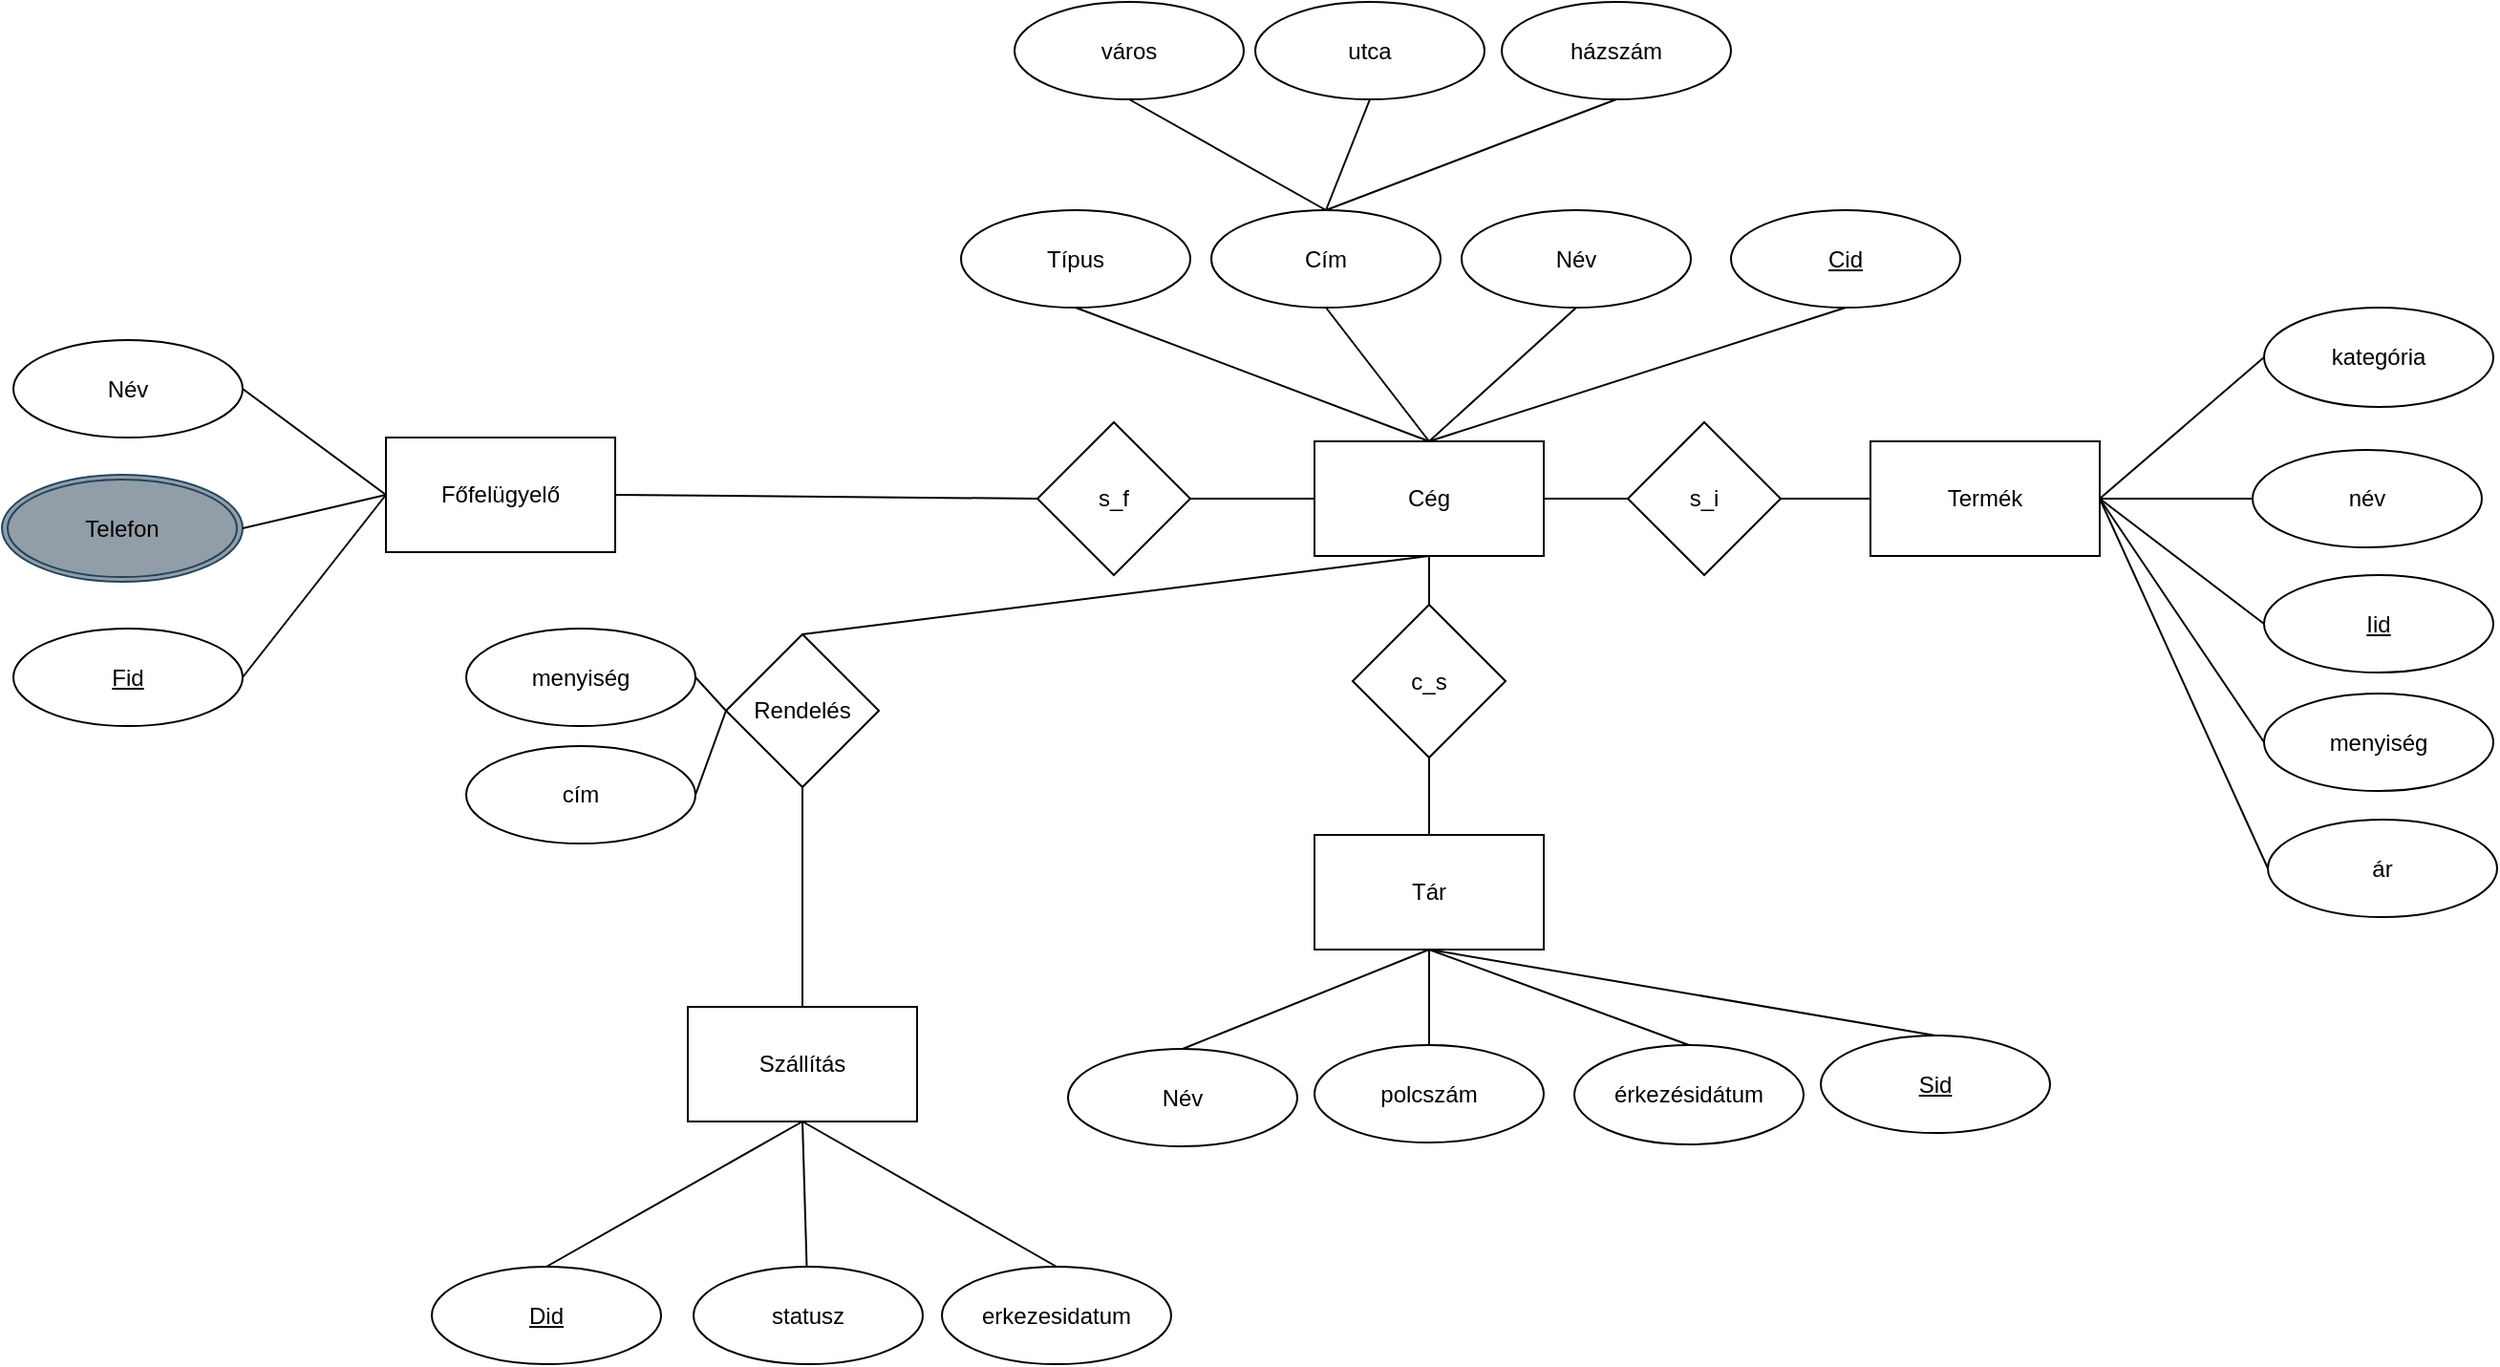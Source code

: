 <mxfile version="27.0.3">
  <diagram name="Page-1" id="25buBSfRVbLmozTASeky">
    <mxGraphModel dx="1166" dy="976" grid="0" gridSize="10" guides="1" tooltips="1" connect="1" arrows="1" fold="1" page="0" pageScale="1" pageWidth="4681" pageHeight="3300" math="0" shadow="0">
      <root>
        <mxCell id="0" />
        <mxCell id="1" parent="0" />
        <mxCell id="w4t-J_91MO3C1HGHpQgH-26" value="Telefon" style="ellipse;whiteSpace=wrap;html=1;fillColor=#929EA7;strokeColor=#23445d;" vertex="1" parent="1">
          <mxGeometry x="-494" y="165.5" width="126" height="56" as="geometry" />
        </mxCell>
        <mxCell id="w4t-J_91MO3C1HGHpQgH-1" value="&lt;div&gt;Cég&lt;/div&gt;" style="rounded=0;whiteSpace=wrap;html=1;" vertex="1" parent="1">
          <mxGeometry x="193" y="148" width="120" height="60" as="geometry" />
        </mxCell>
        <mxCell id="w4t-J_91MO3C1HGHpQgH-2" value="Típus" style="ellipse;whiteSpace=wrap;html=1;" vertex="1" parent="1">
          <mxGeometry x="8" y="27" width="120" height="51" as="geometry" />
        </mxCell>
        <mxCell id="w4t-J_91MO3C1HGHpQgH-3" value="Név" style="ellipse;whiteSpace=wrap;html=1;" vertex="1" parent="1">
          <mxGeometry x="270" y="27" width="120" height="51" as="geometry" />
        </mxCell>
        <mxCell id="w4t-J_91MO3C1HGHpQgH-4" value="Cím" style="ellipse;whiteSpace=wrap;html=1;" vertex="1" parent="1">
          <mxGeometry x="139" y="27" width="120" height="51" as="geometry" />
        </mxCell>
        <mxCell id="w4t-J_91MO3C1HGHpQgH-5" value="város" style="ellipse;whiteSpace=wrap;html=1;" vertex="1" parent="1">
          <mxGeometry x="36" y="-82" width="120" height="51" as="geometry" />
        </mxCell>
        <mxCell id="w4t-J_91MO3C1HGHpQgH-6" value="utca" style="ellipse;whiteSpace=wrap;html=1;" vertex="1" parent="1">
          <mxGeometry x="162" y="-82" width="120" height="51" as="geometry" />
        </mxCell>
        <mxCell id="w4t-J_91MO3C1HGHpQgH-7" value="házszám" style="ellipse;whiteSpace=wrap;html=1;" vertex="1" parent="1">
          <mxGeometry x="291" y="-82" width="120" height="51" as="geometry" />
        </mxCell>
        <mxCell id="w4t-J_91MO3C1HGHpQgH-8" value="&lt;u&gt;Cid&lt;/u&gt;" style="ellipse;whiteSpace=wrap;html=1;" vertex="1" parent="1">
          <mxGeometry x="411" y="27" width="120" height="51" as="geometry" />
        </mxCell>
        <mxCell id="w4t-J_91MO3C1HGHpQgH-9" value="" style="endArrow=none;html=1;rounded=0;fontSize=12;startSize=8;endSize=8;curved=1;entryX=0.5;entryY=1;entryDx=0;entryDy=0;exitX=0.5;exitY=0;exitDx=0;exitDy=0;" edge="1" parent="1" source="w4t-J_91MO3C1HGHpQgH-1" target="w4t-J_91MO3C1HGHpQgH-8">
          <mxGeometry width="50" height="50" relative="1" as="geometry">
            <mxPoint x="318" y="225" as="sourcePoint" />
            <mxPoint x="368" y="175" as="targetPoint" />
          </mxGeometry>
        </mxCell>
        <mxCell id="w4t-J_91MO3C1HGHpQgH-10" value="" style="endArrow=none;html=1;rounded=0;fontSize=12;startSize=8;endSize=8;curved=1;entryX=0.5;entryY=1;entryDx=0;entryDy=0;exitX=0.5;exitY=0;exitDx=0;exitDy=0;" edge="1" parent="1" source="w4t-J_91MO3C1HGHpQgH-1" target="w4t-J_91MO3C1HGHpQgH-3">
          <mxGeometry width="50" height="50" relative="1" as="geometry">
            <mxPoint x="263" y="158" as="sourcePoint" />
            <mxPoint x="481" y="88" as="targetPoint" />
          </mxGeometry>
        </mxCell>
        <mxCell id="w4t-J_91MO3C1HGHpQgH-12" value="" style="endArrow=none;html=1;rounded=0;fontSize=12;startSize=8;endSize=8;curved=1;entryX=0.5;entryY=1;entryDx=0;entryDy=0;exitX=0.5;exitY=0;exitDx=0;exitDy=0;" edge="1" parent="1" source="w4t-J_91MO3C1HGHpQgH-1" target="w4t-J_91MO3C1HGHpQgH-4">
          <mxGeometry width="50" height="50" relative="1" as="geometry">
            <mxPoint x="273" y="168" as="sourcePoint" />
            <mxPoint x="491" y="98" as="targetPoint" />
          </mxGeometry>
        </mxCell>
        <mxCell id="w4t-J_91MO3C1HGHpQgH-13" value="" style="endArrow=none;html=1;rounded=0;fontSize=12;startSize=8;endSize=8;curved=1;entryX=0.5;entryY=1;entryDx=0;entryDy=0;exitX=0.5;exitY=0;exitDx=0;exitDy=0;" edge="1" parent="1" source="w4t-J_91MO3C1HGHpQgH-1" target="w4t-J_91MO3C1HGHpQgH-2">
          <mxGeometry width="50" height="50" relative="1" as="geometry">
            <mxPoint x="283" y="178" as="sourcePoint" />
            <mxPoint x="501" y="108" as="targetPoint" />
          </mxGeometry>
        </mxCell>
        <mxCell id="w4t-J_91MO3C1HGHpQgH-14" value="" style="endArrow=none;html=1;rounded=0;fontSize=12;startSize=8;endSize=8;curved=1;entryX=0.5;entryY=1;entryDx=0;entryDy=0;exitX=0.5;exitY=0;exitDx=0;exitDy=0;" edge="1" parent="1" source="w4t-J_91MO3C1HGHpQgH-4" target="w4t-J_91MO3C1HGHpQgH-7">
          <mxGeometry width="50" height="50" relative="1" as="geometry">
            <mxPoint x="293" y="188" as="sourcePoint" />
            <mxPoint x="511" y="118" as="targetPoint" />
          </mxGeometry>
        </mxCell>
        <mxCell id="w4t-J_91MO3C1HGHpQgH-15" value="" style="endArrow=none;html=1;rounded=0;fontSize=12;startSize=8;endSize=8;curved=1;entryX=0.5;entryY=1;entryDx=0;entryDy=0;exitX=0.5;exitY=0;exitDx=0;exitDy=0;" edge="1" parent="1" source="w4t-J_91MO3C1HGHpQgH-4" target="w4t-J_91MO3C1HGHpQgH-6">
          <mxGeometry width="50" height="50" relative="1" as="geometry">
            <mxPoint x="209" y="37" as="sourcePoint" />
            <mxPoint x="361" y="-21" as="targetPoint" />
          </mxGeometry>
        </mxCell>
        <mxCell id="w4t-J_91MO3C1HGHpQgH-16" value="" style="endArrow=none;html=1;rounded=0;fontSize=12;startSize=8;endSize=8;curved=1;entryX=0.5;entryY=1;entryDx=0;entryDy=0;exitX=0.5;exitY=0;exitDx=0;exitDy=0;" edge="1" parent="1" source="w4t-J_91MO3C1HGHpQgH-4" target="w4t-J_91MO3C1HGHpQgH-5">
          <mxGeometry width="50" height="50" relative="1" as="geometry">
            <mxPoint x="219" y="47" as="sourcePoint" />
            <mxPoint x="371" y="-11" as="targetPoint" />
          </mxGeometry>
        </mxCell>
        <mxCell id="w4t-J_91MO3C1HGHpQgH-17" value="s_f" style="rhombus;whiteSpace=wrap;html=1;" vertex="1" parent="1">
          <mxGeometry x="48" y="138" width="80" height="80" as="geometry" />
        </mxCell>
        <mxCell id="w4t-J_91MO3C1HGHpQgH-18" value="" style="endArrow=none;html=1;rounded=0;fontSize=12;startSize=8;endSize=8;curved=1;entryX=1;entryY=0.5;entryDx=0;entryDy=0;exitX=0;exitY=0.5;exitDx=0;exitDy=0;" edge="1" parent="1" source="w4t-J_91MO3C1HGHpQgH-1" target="w4t-J_91MO3C1HGHpQgH-17">
          <mxGeometry width="50" height="50" relative="1" as="geometry">
            <mxPoint x="30" y="225" as="sourcePoint" />
            <mxPoint x="80" y="175" as="targetPoint" />
          </mxGeometry>
        </mxCell>
        <mxCell id="w4t-J_91MO3C1HGHpQgH-19" value="Főfelügyelő" style="rounded=0;whiteSpace=wrap;html=1;" vertex="1" parent="1">
          <mxGeometry x="-293" y="146" width="120" height="60" as="geometry" />
        </mxCell>
        <mxCell id="w4t-J_91MO3C1HGHpQgH-20" value="" style="endArrow=none;html=1;rounded=0;fontSize=12;startSize=8;endSize=8;curved=1;exitX=1;exitY=0.5;exitDx=0;exitDy=0;entryX=0;entryY=0.5;entryDx=0;entryDy=0;" edge="1" parent="1" source="w4t-J_91MO3C1HGHpQgH-19" target="w4t-J_91MO3C1HGHpQgH-17">
          <mxGeometry width="50" height="50" relative="1" as="geometry">
            <mxPoint x="30" y="225" as="sourcePoint" />
            <mxPoint x="80" y="175" as="targetPoint" />
          </mxGeometry>
        </mxCell>
        <mxCell id="w4t-J_91MO3C1HGHpQgH-23" value="Név" style="ellipse;whiteSpace=wrap;html=1;" vertex="1" parent="1">
          <mxGeometry x="-488" y="95" width="120" height="51" as="geometry" />
        </mxCell>
        <mxCell id="w4t-J_91MO3C1HGHpQgH-24" value="Telefon" style="ellipse;whiteSpace=wrap;html=1;fillColor=#929EA7;strokeColor=#23445d;" vertex="1" parent="1">
          <mxGeometry x="-491" y="168" width="120" height="51" as="geometry" />
        </mxCell>
        <mxCell id="w4t-J_91MO3C1HGHpQgH-27" value="&lt;u&gt;Fid&lt;/u&gt;" style="ellipse;whiteSpace=wrap;html=1;" vertex="1" parent="1">
          <mxGeometry x="-488" y="246" width="120" height="51" as="geometry" />
        </mxCell>
        <mxCell id="w4t-J_91MO3C1HGHpQgH-28" value="" style="endArrow=none;html=1;rounded=0;fontSize=12;startSize=8;endSize=8;curved=1;exitX=1;exitY=0.5;exitDx=0;exitDy=0;entryX=0;entryY=0.5;entryDx=0;entryDy=0;" edge="1" parent="1" source="w4t-J_91MO3C1HGHpQgH-23" target="w4t-J_91MO3C1HGHpQgH-19">
          <mxGeometry width="50" height="50" relative="1" as="geometry">
            <mxPoint x="32" y="188" as="sourcePoint" />
            <mxPoint x="58" y="188" as="targetPoint" />
          </mxGeometry>
        </mxCell>
        <mxCell id="w4t-J_91MO3C1HGHpQgH-29" value="" style="endArrow=none;html=1;rounded=0;fontSize=12;startSize=8;endSize=8;curved=1;exitX=0;exitY=0.5;exitDx=0;exitDy=0;entryX=1;entryY=0.5;entryDx=0;entryDy=0;" edge="1" parent="1" source="w4t-J_91MO3C1HGHpQgH-19" target="w4t-J_91MO3C1HGHpQgH-26">
          <mxGeometry width="50" height="50" relative="1" as="geometry">
            <mxPoint x="-163" y="133" as="sourcePoint" />
            <mxPoint x="-165" y="196" as="targetPoint" />
          </mxGeometry>
        </mxCell>
        <mxCell id="w4t-J_91MO3C1HGHpQgH-30" value="" style="endArrow=none;html=1;rounded=0;fontSize=12;startSize=8;endSize=8;curved=1;exitX=0;exitY=0.5;exitDx=0;exitDy=0;entryX=1;entryY=0.5;entryDx=0;entryDy=0;" edge="1" parent="1" source="w4t-J_91MO3C1HGHpQgH-19" target="w4t-J_91MO3C1HGHpQgH-27">
          <mxGeometry width="50" height="50" relative="1" as="geometry">
            <mxPoint x="-88" y="188" as="sourcePoint" />
            <mxPoint x="-163" y="206" as="targetPoint" />
          </mxGeometry>
        </mxCell>
        <mxCell id="w4t-J_91MO3C1HGHpQgH-55" value="c_s" style="rhombus;whiteSpace=wrap;html=1;" vertex="1" parent="1">
          <mxGeometry x="213" y="233.5" width="80" height="80" as="geometry" />
        </mxCell>
        <mxCell id="w4t-J_91MO3C1HGHpQgH-56" value="" style="endArrow=none;html=1;rounded=0;fontSize=12;startSize=8;endSize=8;curved=1;entryX=0.5;entryY=0;entryDx=0;entryDy=0;exitX=0.5;exitY=1;exitDx=0;exitDy=0;" edge="1" parent="1" target="w4t-J_91MO3C1HGHpQgH-55" source="w4t-J_91MO3C1HGHpQgH-1">
          <mxGeometry width="50" height="50" relative="1" as="geometry">
            <mxPoint x="257" y="210" as="sourcePoint" />
            <mxPoint x="258" y="396" as="targetPoint" />
          </mxGeometry>
        </mxCell>
        <mxCell id="w4t-J_91MO3C1HGHpQgH-57" value="Tár" style="rounded=0;whiteSpace=wrap;html=1;" vertex="1" parent="1">
          <mxGeometry x="193" y="354" width="120" height="60" as="geometry" />
        </mxCell>
        <mxCell id="w4t-J_91MO3C1HGHpQgH-58" value="" style="endArrow=none;html=1;rounded=0;fontSize=12;startSize=8;endSize=8;curved=1;exitX=0.5;exitY=0;exitDx=0;exitDy=0;entryX=0.5;entryY=1;entryDx=0;entryDy=0;" edge="1" parent="1" source="w4t-J_91MO3C1HGHpQgH-57" target="w4t-J_91MO3C1HGHpQgH-55">
          <mxGeometry width="50" height="50" relative="1" as="geometry">
            <mxPoint x="208" y="446" as="sourcePoint" />
            <mxPoint x="258" y="396" as="targetPoint" />
          </mxGeometry>
        </mxCell>
        <mxCell id="w4t-J_91MO3C1HGHpQgH-59" value="Név" style="ellipse;whiteSpace=wrap;html=1;" vertex="1" parent="1">
          <mxGeometry x="64" y="466" width="120" height="51" as="geometry" />
        </mxCell>
        <mxCell id="w4t-J_91MO3C1HGHpQgH-60" value="polcszám" style="ellipse;whiteSpace=wrap;html=1;" vertex="1" parent="1">
          <mxGeometry x="193" y="464" width="120" height="51" as="geometry" />
        </mxCell>
        <mxCell id="w4t-J_91MO3C1HGHpQgH-61" value="&lt;u&gt;Sid&lt;/u&gt;" style="ellipse;whiteSpace=wrap;html=1;" vertex="1" parent="1">
          <mxGeometry x="458" y="459" width="120" height="51" as="geometry" />
        </mxCell>
        <mxCell id="w4t-J_91MO3C1HGHpQgH-62" value="" style="endArrow=none;html=1;rounded=0;fontSize=12;startSize=8;endSize=8;curved=1;exitX=0.5;exitY=0;exitDx=0;exitDy=0;entryX=0.5;entryY=1;entryDx=0;entryDy=0;" edge="1" parent="1" source="w4t-J_91MO3C1HGHpQgH-59" target="w4t-J_91MO3C1HGHpQgH-57">
          <mxGeometry width="50" height="50" relative="1" as="geometry">
            <mxPoint x="210" y="409" as="sourcePoint" />
            <mxPoint x="236" y="409" as="targetPoint" />
          </mxGeometry>
        </mxCell>
        <mxCell id="w4t-J_91MO3C1HGHpQgH-63" value="" style="endArrow=none;html=1;rounded=0;fontSize=12;startSize=8;endSize=8;curved=1;exitX=0.5;exitY=1;exitDx=0;exitDy=0;entryX=0.5;entryY=0;entryDx=0;entryDy=0;" edge="1" parent="1" source="w4t-J_91MO3C1HGHpQgH-57" target="w4t-J_91MO3C1HGHpQgH-60">
          <mxGeometry width="50" height="50" relative="1" as="geometry">
            <mxPoint x="15" y="354" as="sourcePoint" />
            <mxPoint x="5" y="417" as="targetPoint" />
          </mxGeometry>
        </mxCell>
        <mxCell id="w4t-J_91MO3C1HGHpQgH-64" value="" style="endArrow=none;html=1;rounded=0;fontSize=12;startSize=8;endSize=8;curved=1;exitX=0.5;exitY=1;exitDx=0;exitDy=0;entryX=0.5;entryY=0;entryDx=0;entryDy=0;" edge="1" parent="1" source="w4t-J_91MO3C1HGHpQgH-57" target="w4t-J_91MO3C1HGHpQgH-61">
          <mxGeometry width="50" height="50" relative="1" as="geometry">
            <mxPoint x="90" y="409" as="sourcePoint" />
            <mxPoint x="15" y="427" as="targetPoint" />
          </mxGeometry>
        </mxCell>
        <mxCell id="w4t-J_91MO3C1HGHpQgH-66" value="érkezésidátum" style="ellipse;whiteSpace=wrap;html=1;" vertex="1" parent="1">
          <mxGeometry x="329" y="464" width="120" height="52" as="geometry" />
        </mxCell>
        <mxCell id="w4t-J_91MO3C1HGHpQgH-67" value="" style="endArrow=none;html=1;rounded=0;fontSize=12;startSize=8;endSize=8;curved=1;exitX=0.5;exitY=1;exitDx=0;exitDy=0;entryX=0.5;entryY=0;entryDx=0;entryDy=0;" edge="1" parent="1" target="w4t-J_91MO3C1HGHpQgH-66" source="w4t-J_91MO3C1HGHpQgH-57">
          <mxGeometry width="50" height="50" relative="1" as="geometry">
            <mxPoint x="389" y="414" as="sourcePoint" />
            <mxPoint x="141" y="417" as="targetPoint" />
          </mxGeometry>
        </mxCell>
        <mxCell id="w4t-J_91MO3C1HGHpQgH-68" value="s_i" style="rhombus;whiteSpace=wrap;html=1;" vertex="1" parent="1">
          <mxGeometry x="357" y="138" width="80" height="80" as="geometry" />
        </mxCell>
        <mxCell id="w4t-J_91MO3C1HGHpQgH-69" value="" style="endArrow=none;html=1;rounded=0;fontSize=12;startSize=8;endSize=8;curved=1;entryX=0;entryY=0.5;entryDx=0;entryDy=0;exitX=1;exitY=0.5;exitDx=0;exitDy=0;" edge="1" parent="1" target="w4t-J_91MO3C1HGHpQgH-68" source="w4t-J_91MO3C1HGHpQgH-1">
          <mxGeometry width="50" height="50" relative="1" as="geometry">
            <mxPoint x="605" y="119.5" as="sourcePoint" />
            <mxPoint x="610" y="307.5" as="targetPoint" />
          </mxGeometry>
        </mxCell>
        <mxCell id="w4t-J_91MO3C1HGHpQgH-70" value="Termék" style="rounded=0;whiteSpace=wrap;html=1;" vertex="1" parent="1">
          <mxGeometry x="484" y="148" width="120" height="60" as="geometry" />
        </mxCell>
        <mxCell id="w4t-J_91MO3C1HGHpQgH-71" value="" style="endArrow=none;html=1;rounded=0;fontSize=12;startSize=8;endSize=8;curved=1;entryX=1;entryY=0.5;entryDx=0;entryDy=0;exitX=0;exitY=0.5;exitDx=0;exitDy=0;" edge="1" parent="1" source="w4t-J_91MO3C1HGHpQgH-70" target="w4t-J_91MO3C1HGHpQgH-68">
          <mxGeometry width="50" height="50" relative="1" as="geometry">
            <mxPoint x="560" y="357.5" as="sourcePoint" />
            <mxPoint x="610" y="307.5" as="targetPoint" />
          </mxGeometry>
        </mxCell>
        <mxCell id="w4t-J_91MO3C1HGHpQgH-72" value="név" style="ellipse;whiteSpace=wrap;html=1;" vertex="1" parent="1">
          <mxGeometry x="684" y="152.5" width="120" height="51" as="geometry" />
        </mxCell>
        <mxCell id="w4t-J_91MO3C1HGHpQgH-73" value="&lt;u&gt;Iid&lt;/u&gt;" style="ellipse;whiteSpace=wrap;html=1;" vertex="1" parent="1">
          <mxGeometry x="690" y="218" width="120" height="51" as="geometry" />
        </mxCell>
        <mxCell id="w4t-J_91MO3C1HGHpQgH-74" value="" style="endArrow=none;html=1;rounded=0;fontSize=12;startSize=8;endSize=8;curved=1;exitX=0;exitY=0.5;exitDx=0;exitDy=0;entryX=1;entryY=0.5;entryDx=0;entryDy=0;" edge="1" parent="1" target="w4t-J_91MO3C1HGHpQgH-70" source="w4t-J_91MO3C1HGHpQgH-81">
          <mxGeometry width="50" height="50" relative="1" as="geometry">
            <mxPoint x="476" y="377.5" as="sourcePoint" />
            <mxPoint x="588" y="320.5" as="targetPoint" />
          </mxGeometry>
        </mxCell>
        <mxCell id="w4t-J_91MO3C1HGHpQgH-75" value="" style="endArrow=none;html=1;rounded=0;fontSize=12;startSize=8;endSize=8;curved=1;exitX=1;exitY=0.5;exitDx=0;exitDy=0;entryX=0;entryY=0.5;entryDx=0;entryDy=0;" edge="1" parent="1" source="w4t-J_91MO3C1HGHpQgH-70" target="w4t-J_91MO3C1HGHpQgH-72">
          <mxGeometry width="50" height="50" relative="1" as="geometry">
            <mxPoint x="367" y="265.5" as="sourcePoint" />
            <mxPoint x="357" y="328.5" as="targetPoint" />
          </mxGeometry>
        </mxCell>
        <mxCell id="w4t-J_91MO3C1HGHpQgH-76" value="" style="endArrow=none;html=1;rounded=0;fontSize=12;startSize=8;endSize=8;curved=1;exitX=1;exitY=0.5;exitDx=0;exitDy=0;entryX=0;entryY=0.5;entryDx=0;entryDy=0;" edge="1" parent="1" source="w4t-J_91MO3C1HGHpQgH-70" target="w4t-J_91MO3C1HGHpQgH-73">
          <mxGeometry width="50" height="50" relative="1" as="geometry">
            <mxPoint x="442" y="320.5" as="sourcePoint" />
            <mxPoint x="367" y="338.5" as="targetPoint" />
          </mxGeometry>
        </mxCell>
        <mxCell id="w4t-J_91MO3C1HGHpQgH-77" value="kategória" style="ellipse;whiteSpace=wrap;html=1;" vertex="1" parent="1">
          <mxGeometry x="690" y="78" width="120" height="52" as="geometry" />
        </mxCell>
        <mxCell id="w4t-J_91MO3C1HGHpQgH-78" value="" style="endArrow=none;html=1;rounded=0;fontSize=12;startSize=8;endSize=8;curved=1;exitX=1;exitY=0.5;exitDx=0;exitDy=0;entryX=0;entryY=0.5;entryDx=0;entryDy=0;" edge="1" parent="1" source="w4t-J_91MO3C1HGHpQgH-70" target="w4t-J_91MO3C1HGHpQgH-77">
          <mxGeometry width="50" height="50" relative="1" as="geometry">
            <mxPoint x="741" y="325.5" as="sourcePoint" />
            <mxPoint x="493" y="328.5" as="targetPoint" />
          </mxGeometry>
        </mxCell>
        <mxCell id="w4t-J_91MO3C1HGHpQgH-81" value="menyiség" style="ellipse;whiteSpace=wrap;html=1;" vertex="1" parent="1">
          <mxGeometry x="690" y="280" width="120" height="51" as="geometry" />
        </mxCell>
        <mxCell id="w4t-J_91MO3C1HGHpQgH-82" value="" style="endArrow=none;html=1;rounded=0;fontSize=12;startSize=8;endSize=8;curved=1;exitX=0;exitY=0.5;exitDx=0;exitDy=0;entryX=1;entryY=0.5;entryDx=0;entryDy=0;" edge="1" parent="1" source="w4t-J_91MO3C1HGHpQgH-83" target="w4t-J_91MO3C1HGHpQgH-70">
          <mxGeometry width="50" height="50" relative="1" as="geometry">
            <mxPoint x="478" y="443.5" as="sourcePoint" />
            <mxPoint x="606" y="244" as="targetPoint" />
          </mxGeometry>
        </mxCell>
        <mxCell id="w4t-J_91MO3C1HGHpQgH-83" value="ár" style="ellipse;whiteSpace=wrap;html=1;" vertex="1" parent="1">
          <mxGeometry x="692" y="346" width="120" height="51" as="geometry" />
        </mxCell>
        <mxCell id="w4t-J_91MO3C1HGHpQgH-84" value="Rendelés" style="rhombus;whiteSpace=wrap;html=1;" vertex="1" parent="1">
          <mxGeometry x="-115" y="249" width="80" height="80" as="geometry" />
        </mxCell>
        <mxCell id="w4t-J_91MO3C1HGHpQgH-85" value="" style="endArrow=none;html=1;rounded=0;fontSize=12;startSize=8;endSize=8;curved=1;entryX=0.5;entryY=0;entryDx=0;entryDy=0;exitX=0.5;exitY=1;exitDx=0;exitDy=0;" edge="1" parent="1" source="w4t-J_91MO3C1HGHpQgH-1" target="w4t-J_91MO3C1HGHpQgH-84">
          <mxGeometry width="50" height="50" relative="1" as="geometry">
            <mxPoint x="203" y="188" as="sourcePoint" />
            <mxPoint x="138" y="188" as="targetPoint" />
          </mxGeometry>
        </mxCell>
        <mxCell id="w4t-J_91MO3C1HGHpQgH-86" value="menyiség" style="ellipse;whiteSpace=wrap;html=1;" vertex="1" parent="1">
          <mxGeometry x="-251" y="246" width="120" height="51" as="geometry" />
        </mxCell>
        <mxCell id="w4t-J_91MO3C1HGHpQgH-87" value="" style="endArrow=none;html=1;rounded=0;fontSize=12;startSize=8;endSize=8;curved=1;exitX=1;exitY=0.5;exitDx=0;exitDy=0;entryX=0;entryY=0.5;entryDx=0;entryDy=0;" edge="1" parent="1" source="w4t-J_91MO3C1HGHpQgH-86" target="w4t-J_91MO3C1HGHpQgH-84">
          <mxGeometry width="50" height="50" relative="1" as="geometry">
            <mxPoint x="10" y="274" as="sourcePoint" />
            <mxPoint x="-43" y="246" as="targetPoint" />
          </mxGeometry>
        </mxCell>
        <mxCell id="w4t-J_91MO3C1HGHpQgH-88" value="cím" style="ellipse;whiteSpace=wrap;html=1;" vertex="1" parent="1">
          <mxGeometry x="-251" y="307.5" width="120" height="51" as="geometry" />
        </mxCell>
        <mxCell id="w4t-J_91MO3C1HGHpQgH-89" value="" style="endArrow=none;html=1;rounded=0;fontSize=12;startSize=8;endSize=8;curved=1;exitX=1;exitY=0.5;exitDx=0;exitDy=0;entryX=0;entryY=0.5;entryDx=0;entryDy=0;" edge="1" parent="1" source="w4t-J_91MO3C1HGHpQgH-88" target="w4t-J_91MO3C1HGHpQgH-84">
          <mxGeometry width="50" height="50" relative="1" as="geometry">
            <mxPoint x="6" y="329" as="sourcePoint" />
            <mxPoint x="-1" y="294" as="targetPoint" />
          </mxGeometry>
        </mxCell>
        <mxCell id="w4t-J_91MO3C1HGHpQgH-90" value="Szállítás" style="rounded=0;whiteSpace=wrap;html=1;" vertex="1" parent="1">
          <mxGeometry x="-135" y="444" width="120" height="60" as="geometry" />
        </mxCell>
        <mxCell id="w4t-J_91MO3C1HGHpQgH-91" value="" style="endArrow=none;html=1;rounded=0;fontSize=12;startSize=8;endSize=8;curved=1;exitX=0.5;exitY=0;exitDx=0;exitDy=0;entryX=0.5;entryY=1;entryDx=0;entryDy=0;" edge="1" parent="1" source="w4t-J_91MO3C1HGHpQgH-90" target="w4t-J_91MO3C1HGHpQgH-84">
          <mxGeometry width="50" height="50" relative="1" as="geometry">
            <mxPoint x="-90" y="341" as="sourcePoint" />
            <mxPoint x="-74" y="297" as="targetPoint" />
          </mxGeometry>
        </mxCell>
        <mxCell id="w4t-J_91MO3C1HGHpQgH-92" value="&lt;u&gt;Did&lt;/u&gt;" style="ellipse;whiteSpace=wrap;html=1;" vertex="1" parent="1">
          <mxGeometry x="-269" y="580" width="120" height="51" as="geometry" />
        </mxCell>
        <mxCell id="w4t-J_91MO3C1HGHpQgH-93" value="erkezesidatum" style="ellipse;whiteSpace=wrap;html=1;" vertex="1" parent="1">
          <mxGeometry x="-2" y="580" width="120" height="51" as="geometry" />
        </mxCell>
        <mxCell id="w4t-J_91MO3C1HGHpQgH-94" value="statusz" style="ellipse;whiteSpace=wrap;html=1;" vertex="1" parent="1">
          <mxGeometry x="-132" y="580" width="120" height="51" as="geometry" />
        </mxCell>
        <mxCell id="w4t-J_91MO3C1HGHpQgH-95" value="" style="endArrow=none;html=1;rounded=0;fontSize=12;startSize=8;endSize=8;curved=1;exitX=0.5;exitY=1;exitDx=0;exitDy=0;entryX=0.5;entryY=0;entryDx=0;entryDy=0;" edge="1" parent="1" source="w4t-J_91MO3C1HGHpQgH-90" target="w4t-J_91MO3C1HGHpQgH-92">
          <mxGeometry width="50" height="50" relative="1" as="geometry">
            <mxPoint x="-65" y="454" as="sourcePoint" />
            <mxPoint x="-65" y="339" as="targetPoint" />
          </mxGeometry>
        </mxCell>
        <mxCell id="w4t-J_91MO3C1HGHpQgH-96" value="" style="endArrow=none;html=1;rounded=0;fontSize=12;startSize=8;endSize=8;curved=1;exitX=0.5;exitY=1;exitDx=0;exitDy=0;" edge="1" parent="1" source="w4t-J_91MO3C1HGHpQgH-90" target="w4t-J_91MO3C1HGHpQgH-94">
          <mxGeometry width="50" height="50" relative="1" as="geometry">
            <mxPoint x="-65" y="514" as="sourcePoint" />
            <mxPoint x="-199" y="590" as="targetPoint" />
          </mxGeometry>
        </mxCell>
        <mxCell id="w4t-J_91MO3C1HGHpQgH-97" value="" style="endArrow=none;html=1;rounded=0;fontSize=12;startSize=8;endSize=8;curved=1;exitX=0.5;exitY=1;exitDx=0;exitDy=0;entryX=0.5;entryY=0;entryDx=0;entryDy=0;" edge="1" parent="1" source="w4t-J_91MO3C1HGHpQgH-90" target="w4t-J_91MO3C1HGHpQgH-93">
          <mxGeometry width="50" height="50" relative="1" as="geometry">
            <mxPoint x="-65" y="514" as="sourcePoint" />
            <mxPoint x="-63" y="590" as="targetPoint" />
          </mxGeometry>
        </mxCell>
      </root>
    </mxGraphModel>
  </diagram>
</mxfile>
